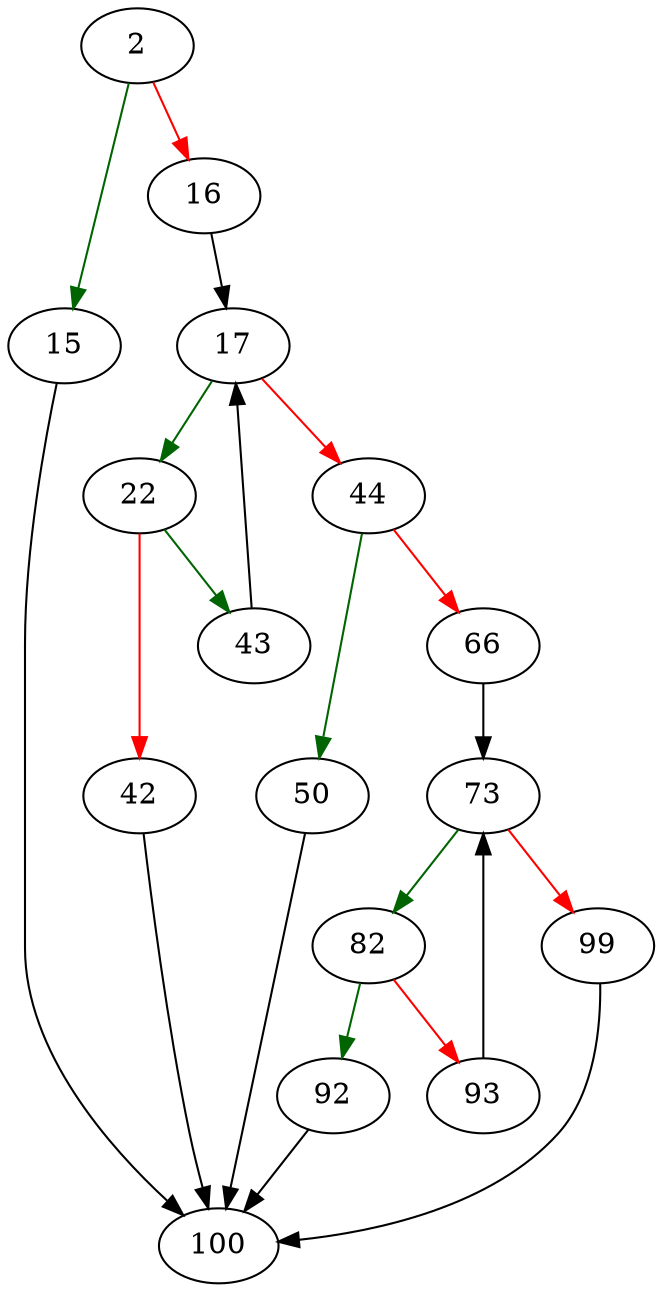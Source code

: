 strict digraph "sqlite3BitvecTestNotNull" {
	// Node definitions.
	2 [entry=true];
	15;
	16;
	100;
	17;
	22;
	44;
	43;
	42;
	50;
	66;
	73;
	82;
	99;
	92;
	93;

	// Edge definitions.
	2 -> 15 [
		color=darkgreen
		cond=true
	];
	2 -> 16 [
		color=red
		cond=false
	];
	15 -> 100;
	16 -> 17;
	17 -> 22 [
		color=darkgreen
		cond=true
	];
	17 -> 44 [
		color=red
		cond=false
	];
	22 -> 43 [
		color=darkgreen
		cond=true
	];
	22 -> 42 [
		color=red
		cond=false
	];
	44 -> 50 [
		color=darkgreen
		cond=true
	];
	44 -> 66 [
		color=red
		cond=false
	];
	43 -> 17;
	42 -> 100;
	50 -> 100;
	66 -> 73;
	73 -> 82 [
		color=darkgreen
		cond=true
	];
	73 -> 99 [
		color=red
		cond=false
	];
	82 -> 92 [
		color=darkgreen
		cond=true
	];
	82 -> 93 [
		color=red
		cond=false
	];
	99 -> 100;
	92 -> 100;
	93 -> 73;
}